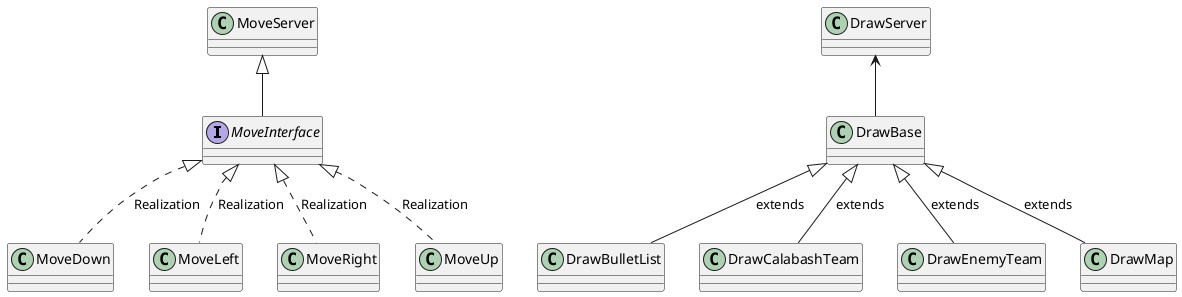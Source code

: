 @startuml

'Thread <|-- DrawThread : extends
'Thread <|-- ReplayThread : extends
'Runnable <.. Thread : Realize
'Runnable <.. Character : Realize
'
'Character <|-- SmallEnemy : extends
'Character <|-- Scorpion : extends
'Character <|-- Calabash : extends
'Character <|-- KeyCharacter: extends
'
'Calabash <|-- CalabashOne: extends
''Calabash <|-- CalabashTwo: extends
''Calabash <|-- CalabashThree: extends
''Calabash <|-- CalabashFour: extends
''Calabash <|-- CalabashFive: extends
''Calabash <|-- CalabashSix: extends
'Calabash <|-- CalabashSeven: extends
'
'KeyCharacter <-- GrandFather : extends
'KeyCharacter <-- Snake : extends
'Bullet <|-- IceBullet : extends
'
'
'
'BasicTeam <|-- EnemyTeam: extends
'BasicTeam <|-- CalabashTeam: extends

'Application <|-- Main : extends


'
Interface MoveInterface
MoveServer <|-- MoveInterface
MoveInterface <|.. MoveDown : Realization
MoveInterface <|.. MoveLeft : Realization
MoveInterface <|.. MoveRight : Realization
MoveInterface <|.. MoveUp : Realization

DrawServer <-- DrawBase
DrawBase <|-- DrawBulletList: extends
DrawBase <|-- DrawCalabashTeam: extends
DrawBase <|-- DrawEnemyTeam: extends
DrawBase <|-- DrawMap: extends

@enduml